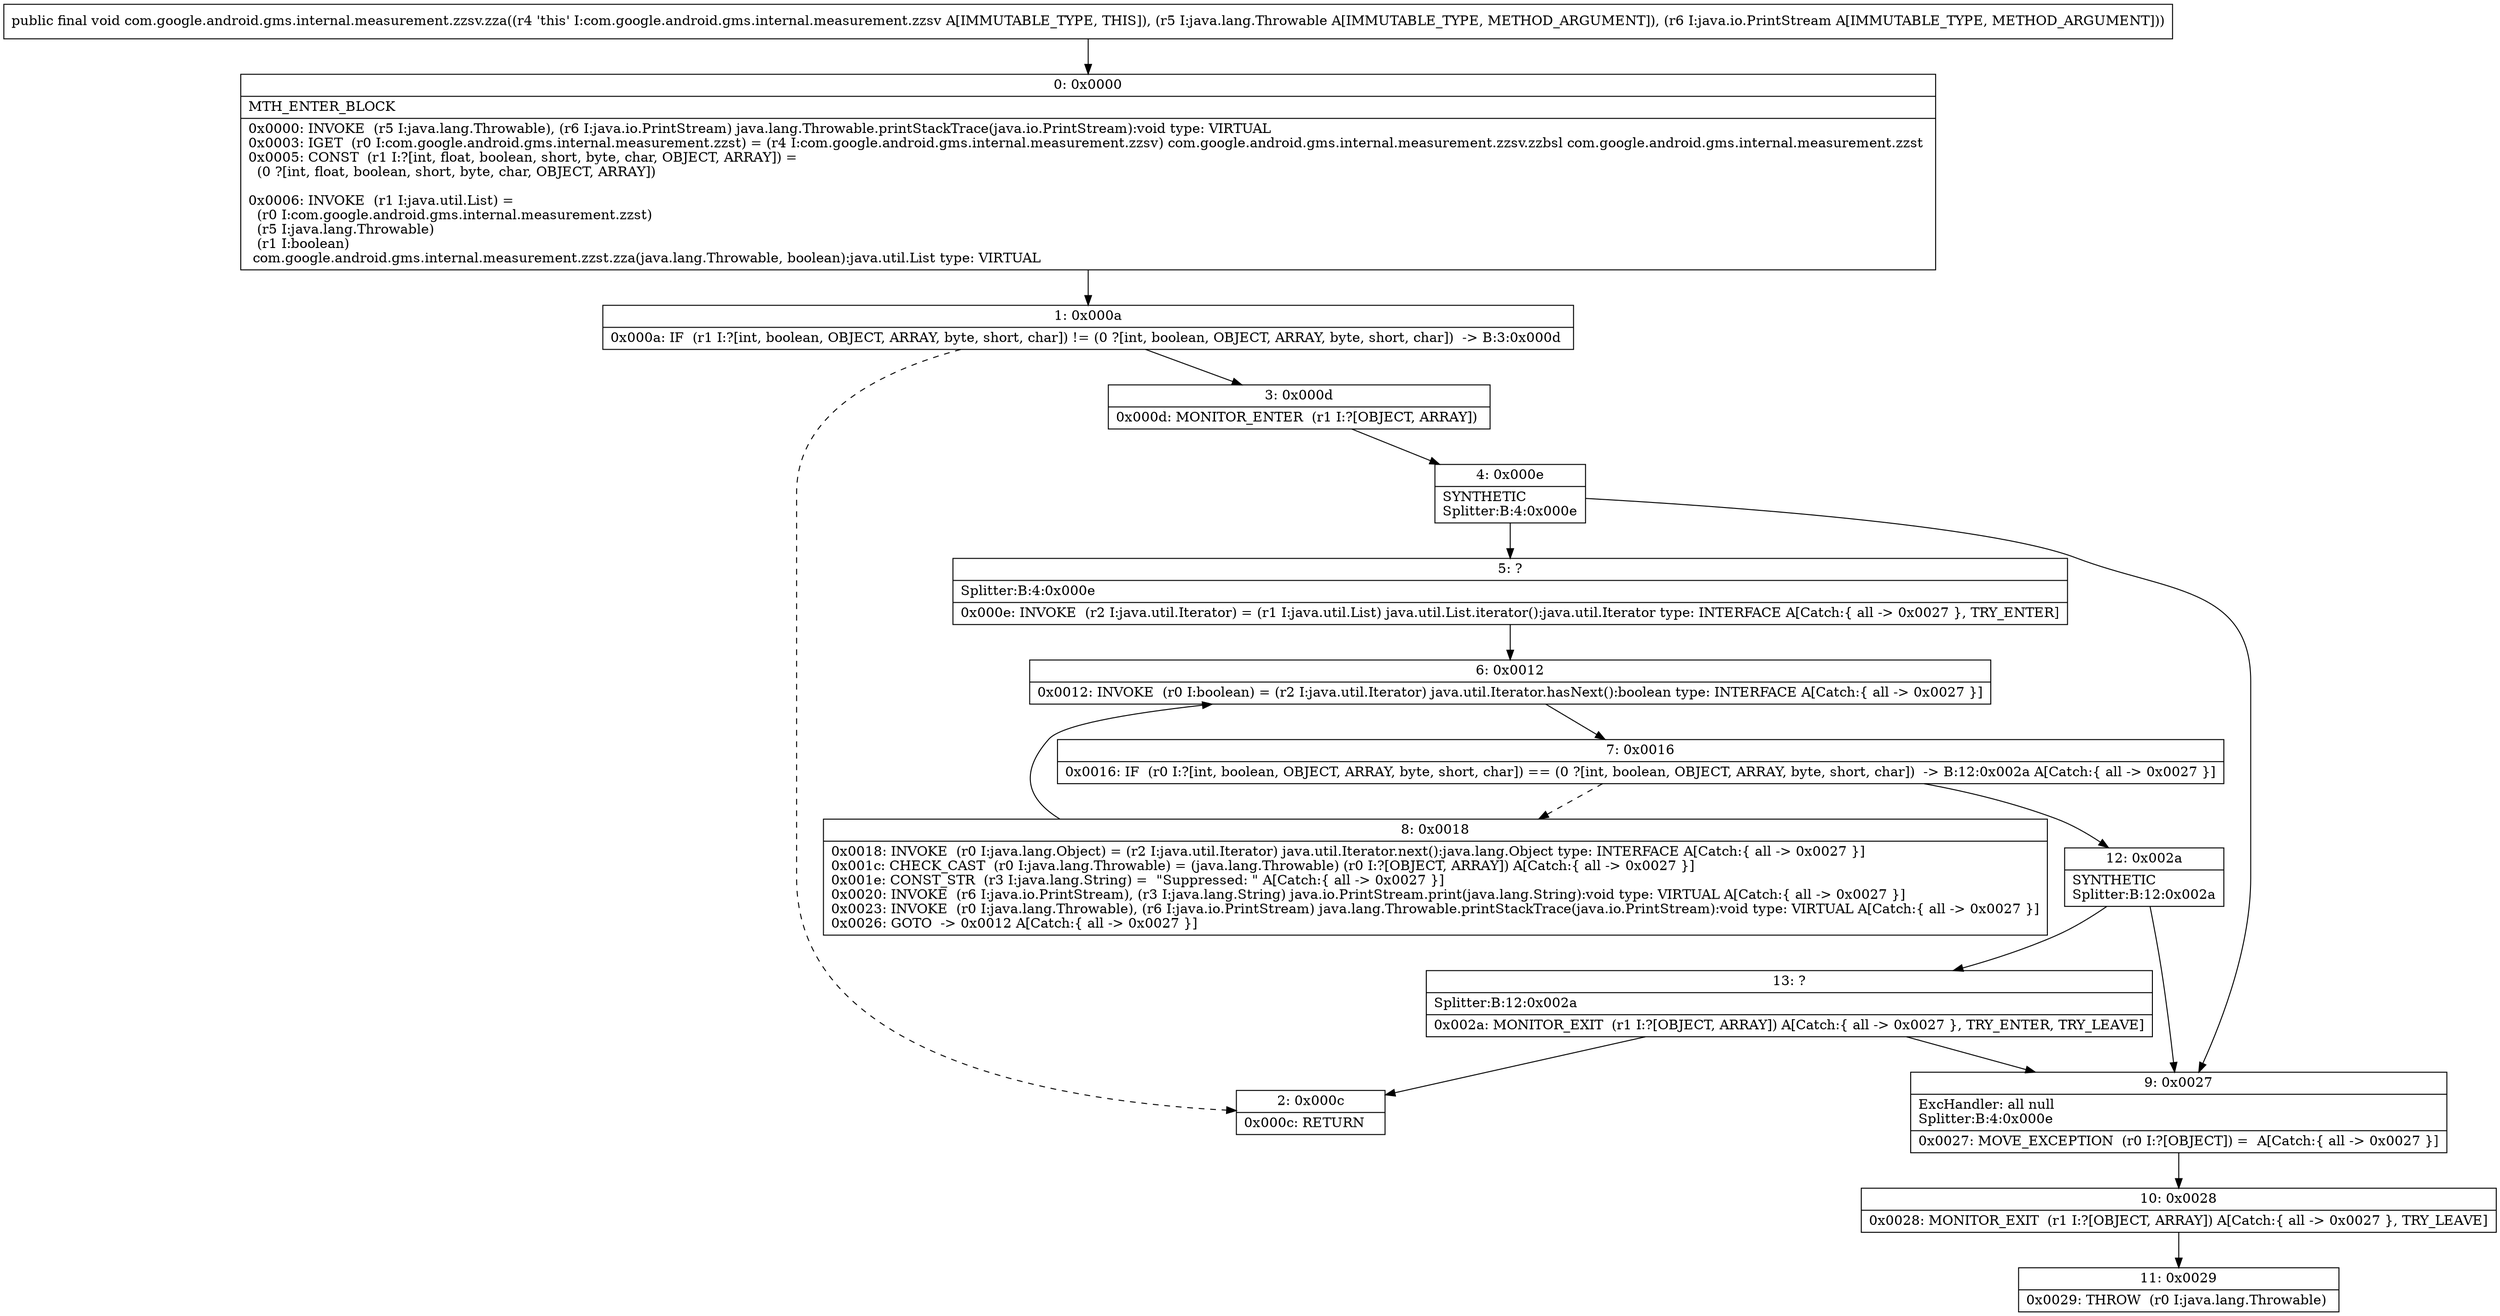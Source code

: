 digraph "CFG forcom.google.android.gms.internal.measurement.zzsv.zza(Ljava\/lang\/Throwable;Ljava\/io\/PrintStream;)V" {
Node_0 [shape=record,label="{0\:\ 0x0000|MTH_ENTER_BLOCK\l|0x0000: INVOKE  (r5 I:java.lang.Throwable), (r6 I:java.io.PrintStream) java.lang.Throwable.printStackTrace(java.io.PrintStream):void type: VIRTUAL \l0x0003: IGET  (r0 I:com.google.android.gms.internal.measurement.zzst) = (r4 I:com.google.android.gms.internal.measurement.zzsv) com.google.android.gms.internal.measurement.zzsv.zzbsl com.google.android.gms.internal.measurement.zzst \l0x0005: CONST  (r1 I:?[int, float, boolean, short, byte, char, OBJECT, ARRAY]) = \l  (0 ?[int, float, boolean, short, byte, char, OBJECT, ARRAY])\l \l0x0006: INVOKE  (r1 I:java.util.List) = \l  (r0 I:com.google.android.gms.internal.measurement.zzst)\l  (r5 I:java.lang.Throwable)\l  (r1 I:boolean)\l com.google.android.gms.internal.measurement.zzst.zza(java.lang.Throwable, boolean):java.util.List type: VIRTUAL \l}"];
Node_1 [shape=record,label="{1\:\ 0x000a|0x000a: IF  (r1 I:?[int, boolean, OBJECT, ARRAY, byte, short, char]) != (0 ?[int, boolean, OBJECT, ARRAY, byte, short, char])  \-\> B:3:0x000d \l}"];
Node_2 [shape=record,label="{2\:\ 0x000c|0x000c: RETURN   \l}"];
Node_3 [shape=record,label="{3\:\ 0x000d|0x000d: MONITOR_ENTER  (r1 I:?[OBJECT, ARRAY]) \l}"];
Node_4 [shape=record,label="{4\:\ 0x000e|SYNTHETIC\lSplitter:B:4:0x000e\l}"];
Node_5 [shape=record,label="{5\:\ ?|Splitter:B:4:0x000e\l|0x000e: INVOKE  (r2 I:java.util.Iterator) = (r1 I:java.util.List) java.util.List.iterator():java.util.Iterator type: INTERFACE A[Catch:\{ all \-\> 0x0027 \}, TRY_ENTER]\l}"];
Node_6 [shape=record,label="{6\:\ 0x0012|0x0012: INVOKE  (r0 I:boolean) = (r2 I:java.util.Iterator) java.util.Iterator.hasNext():boolean type: INTERFACE A[Catch:\{ all \-\> 0x0027 \}]\l}"];
Node_7 [shape=record,label="{7\:\ 0x0016|0x0016: IF  (r0 I:?[int, boolean, OBJECT, ARRAY, byte, short, char]) == (0 ?[int, boolean, OBJECT, ARRAY, byte, short, char])  \-\> B:12:0x002a A[Catch:\{ all \-\> 0x0027 \}]\l}"];
Node_8 [shape=record,label="{8\:\ 0x0018|0x0018: INVOKE  (r0 I:java.lang.Object) = (r2 I:java.util.Iterator) java.util.Iterator.next():java.lang.Object type: INTERFACE A[Catch:\{ all \-\> 0x0027 \}]\l0x001c: CHECK_CAST  (r0 I:java.lang.Throwable) = (java.lang.Throwable) (r0 I:?[OBJECT, ARRAY]) A[Catch:\{ all \-\> 0x0027 \}]\l0x001e: CONST_STR  (r3 I:java.lang.String) =  \"Suppressed: \" A[Catch:\{ all \-\> 0x0027 \}]\l0x0020: INVOKE  (r6 I:java.io.PrintStream), (r3 I:java.lang.String) java.io.PrintStream.print(java.lang.String):void type: VIRTUAL A[Catch:\{ all \-\> 0x0027 \}]\l0x0023: INVOKE  (r0 I:java.lang.Throwable), (r6 I:java.io.PrintStream) java.lang.Throwable.printStackTrace(java.io.PrintStream):void type: VIRTUAL A[Catch:\{ all \-\> 0x0027 \}]\l0x0026: GOTO  \-\> 0x0012 A[Catch:\{ all \-\> 0x0027 \}]\l}"];
Node_9 [shape=record,label="{9\:\ 0x0027|ExcHandler: all null\lSplitter:B:4:0x000e\l|0x0027: MOVE_EXCEPTION  (r0 I:?[OBJECT]) =  A[Catch:\{ all \-\> 0x0027 \}]\l}"];
Node_10 [shape=record,label="{10\:\ 0x0028|0x0028: MONITOR_EXIT  (r1 I:?[OBJECT, ARRAY]) A[Catch:\{ all \-\> 0x0027 \}, TRY_LEAVE]\l}"];
Node_11 [shape=record,label="{11\:\ 0x0029|0x0029: THROW  (r0 I:java.lang.Throwable) \l}"];
Node_12 [shape=record,label="{12\:\ 0x002a|SYNTHETIC\lSplitter:B:12:0x002a\l}"];
Node_13 [shape=record,label="{13\:\ ?|Splitter:B:12:0x002a\l|0x002a: MONITOR_EXIT  (r1 I:?[OBJECT, ARRAY]) A[Catch:\{ all \-\> 0x0027 \}, TRY_ENTER, TRY_LEAVE]\l}"];
MethodNode[shape=record,label="{public final void com.google.android.gms.internal.measurement.zzsv.zza((r4 'this' I:com.google.android.gms.internal.measurement.zzsv A[IMMUTABLE_TYPE, THIS]), (r5 I:java.lang.Throwable A[IMMUTABLE_TYPE, METHOD_ARGUMENT]), (r6 I:java.io.PrintStream A[IMMUTABLE_TYPE, METHOD_ARGUMENT])) }"];
MethodNode -> Node_0;
Node_0 -> Node_1;
Node_1 -> Node_2[style=dashed];
Node_1 -> Node_3;
Node_3 -> Node_4;
Node_4 -> Node_5;
Node_4 -> Node_9;
Node_5 -> Node_6;
Node_6 -> Node_7;
Node_7 -> Node_8[style=dashed];
Node_7 -> Node_12;
Node_8 -> Node_6;
Node_9 -> Node_10;
Node_10 -> Node_11;
Node_12 -> Node_13;
Node_12 -> Node_9;
Node_13 -> Node_9;
Node_13 -> Node_2;
}


